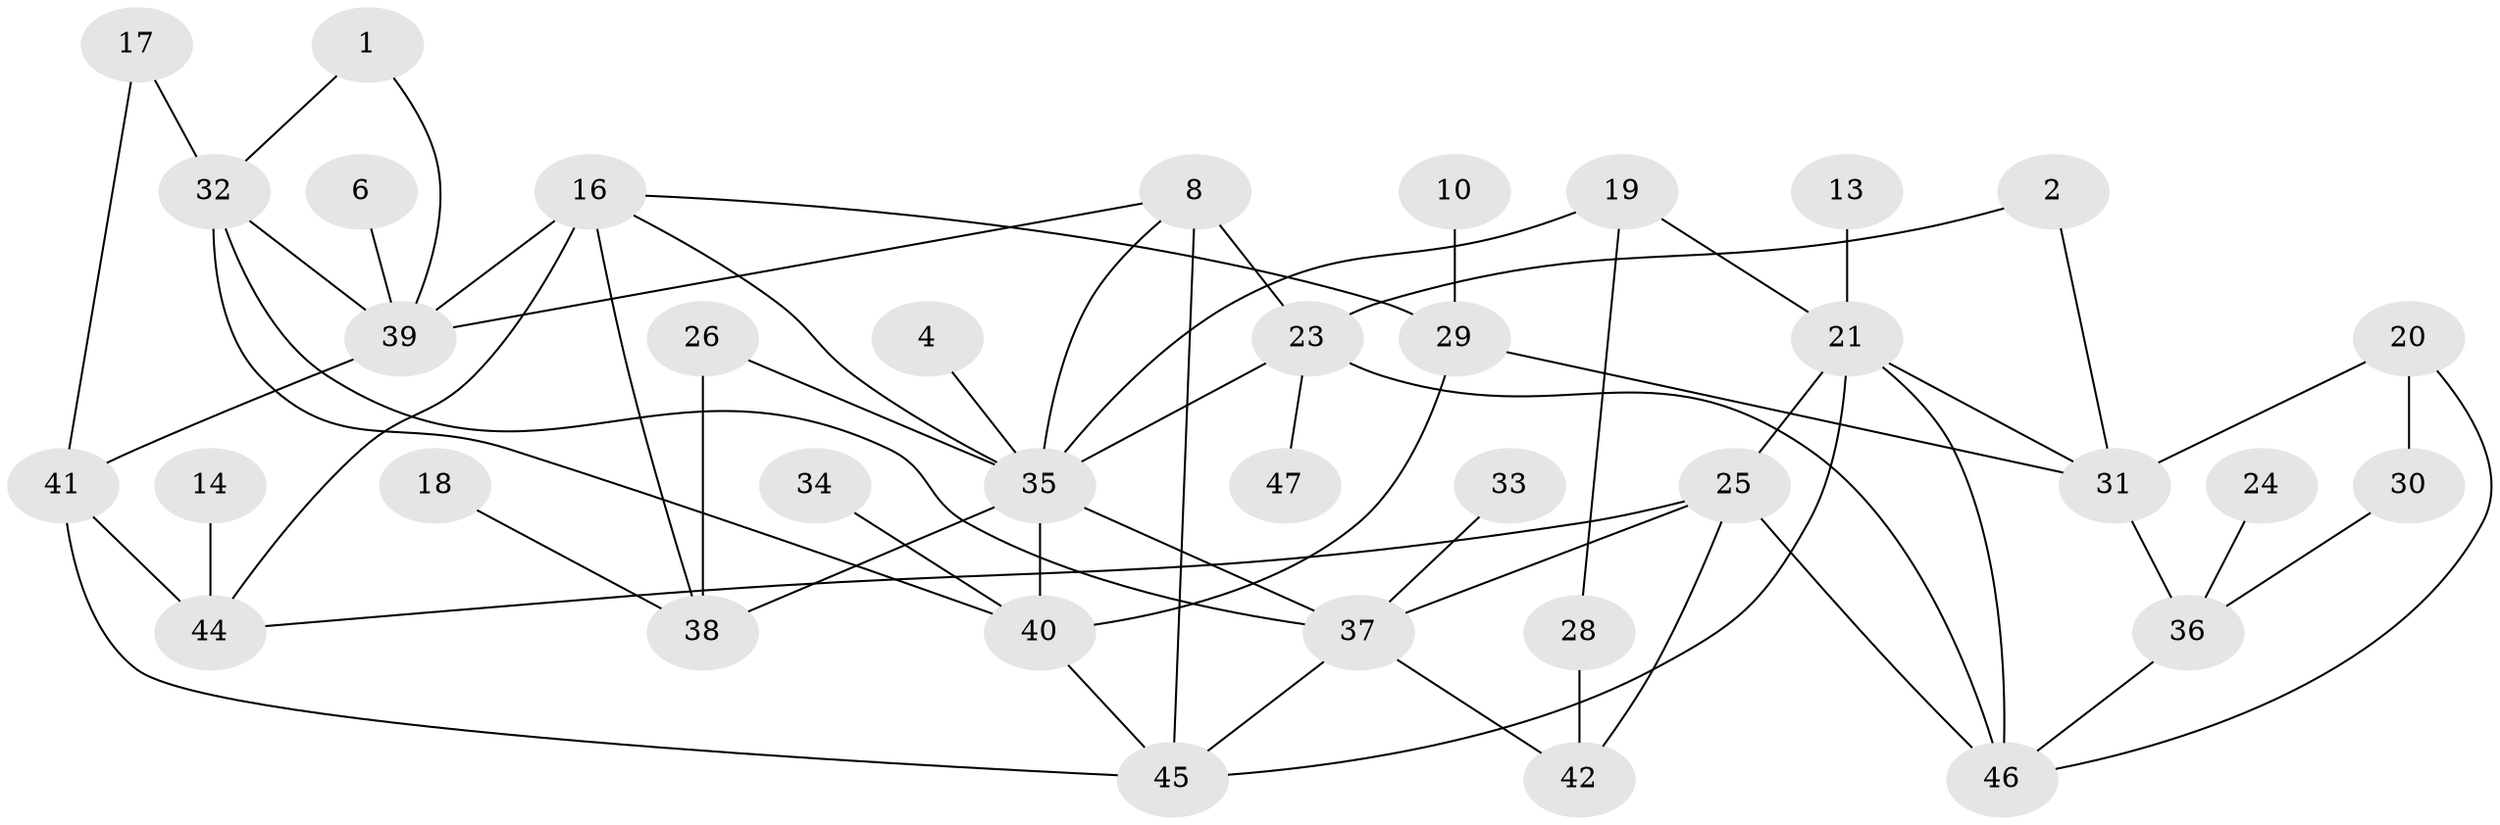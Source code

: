 // original degree distribution, {2: 0.24468085106382978, 0: 0.09574468085106383, 3: 0.22340425531914893, 4: 0.10638297872340426, 1: 0.22340425531914893, 5: 0.06382978723404255, 6: 0.02127659574468085, 7: 0.02127659574468085}
// Generated by graph-tools (version 1.1) at 2025/49/03/09/25 03:49:11]
// undirected, 37 vertices, 61 edges
graph export_dot {
graph [start="1"]
  node [color=gray90,style=filled];
  1;
  2;
  4;
  6;
  8;
  10;
  13;
  14;
  16;
  17;
  18;
  19;
  20;
  21;
  23;
  24;
  25;
  26;
  28;
  29;
  30;
  31;
  32;
  33;
  34;
  35;
  36;
  37;
  38;
  39;
  40;
  41;
  42;
  44;
  45;
  46;
  47;
  1 -- 32 [weight=1.0];
  1 -- 39 [weight=1.0];
  2 -- 23 [weight=1.0];
  2 -- 31 [weight=1.0];
  4 -- 35 [weight=1.0];
  6 -- 39 [weight=1.0];
  8 -- 23 [weight=1.0];
  8 -- 35 [weight=1.0];
  8 -- 39 [weight=1.0];
  8 -- 45 [weight=2.0];
  10 -- 29 [weight=1.0];
  13 -- 21 [weight=1.0];
  14 -- 44 [weight=1.0];
  16 -- 29 [weight=1.0];
  16 -- 35 [weight=1.0];
  16 -- 38 [weight=1.0];
  16 -- 39 [weight=1.0];
  16 -- 44 [weight=1.0];
  17 -- 32 [weight=1.0];
  17 -- 41 [weight=1.0];
  18 -- 38 [weight=1.0];
  19 -- 21 [weight=1.0];
  19 -- 28 [weight=1.0];
  19 -- 35 [weight=1.0];
  20 -- 30 [weight=1.0];
  20 -- 31 [weight=1.0];
  20 -- 46 [weight=1.0];
  21 -- 25 [weight=1.0];
  21 -- 31 [weight=1.0];
  21 -- 45 [weight=1.0];
  21 -- 46 [weight=1.0];
  23 -- 35 [weight=1.0];
  23 -- 46 [weight=1.0];
  23 -- 47 [weight=1.0];
  24 -- 36 [weight=1.0];
  25 -- 37 [weight=1.0];
  25 -- 42 [weight=1.0];
  25 -- 44 [weight=1.0];
  25 -- 46 [weight=1.0];
  26 -- 35 [weight=1.0];
  26 -- 38 [weight=1.0];
  28 -- 42 [weight=1.0];
  29 -- 31 [weight=1.0];
  29 -- 40 [weight=1.0];
  30 -- 36 [weight=1.0];
  31 -- 36 [weight=1.0];
  32 -- 37 [weight=1.0];
  32 -- 39 [weight=1.0];
  32 -- 40 [weight=1.0];
  33 -- 37 [weight=1.0];
  34 -- 40 [weight=1.0];
  35 -- 37 [weight=1.0];
  35 -- 38 [weight=2.0];
  35 -- 40 [weight=1.0];
  36 -- 46 [weight=1.0];
  37 -- 42 [weight=1.0];
  37 -- 45 [weight=1.0];
  39 -- 41 [weight=1.0];
  40 -- 45 [weight=1.0];
  41 -- 44 [weight=2.0];
  41 -- 45 [weight=1.0];
}
